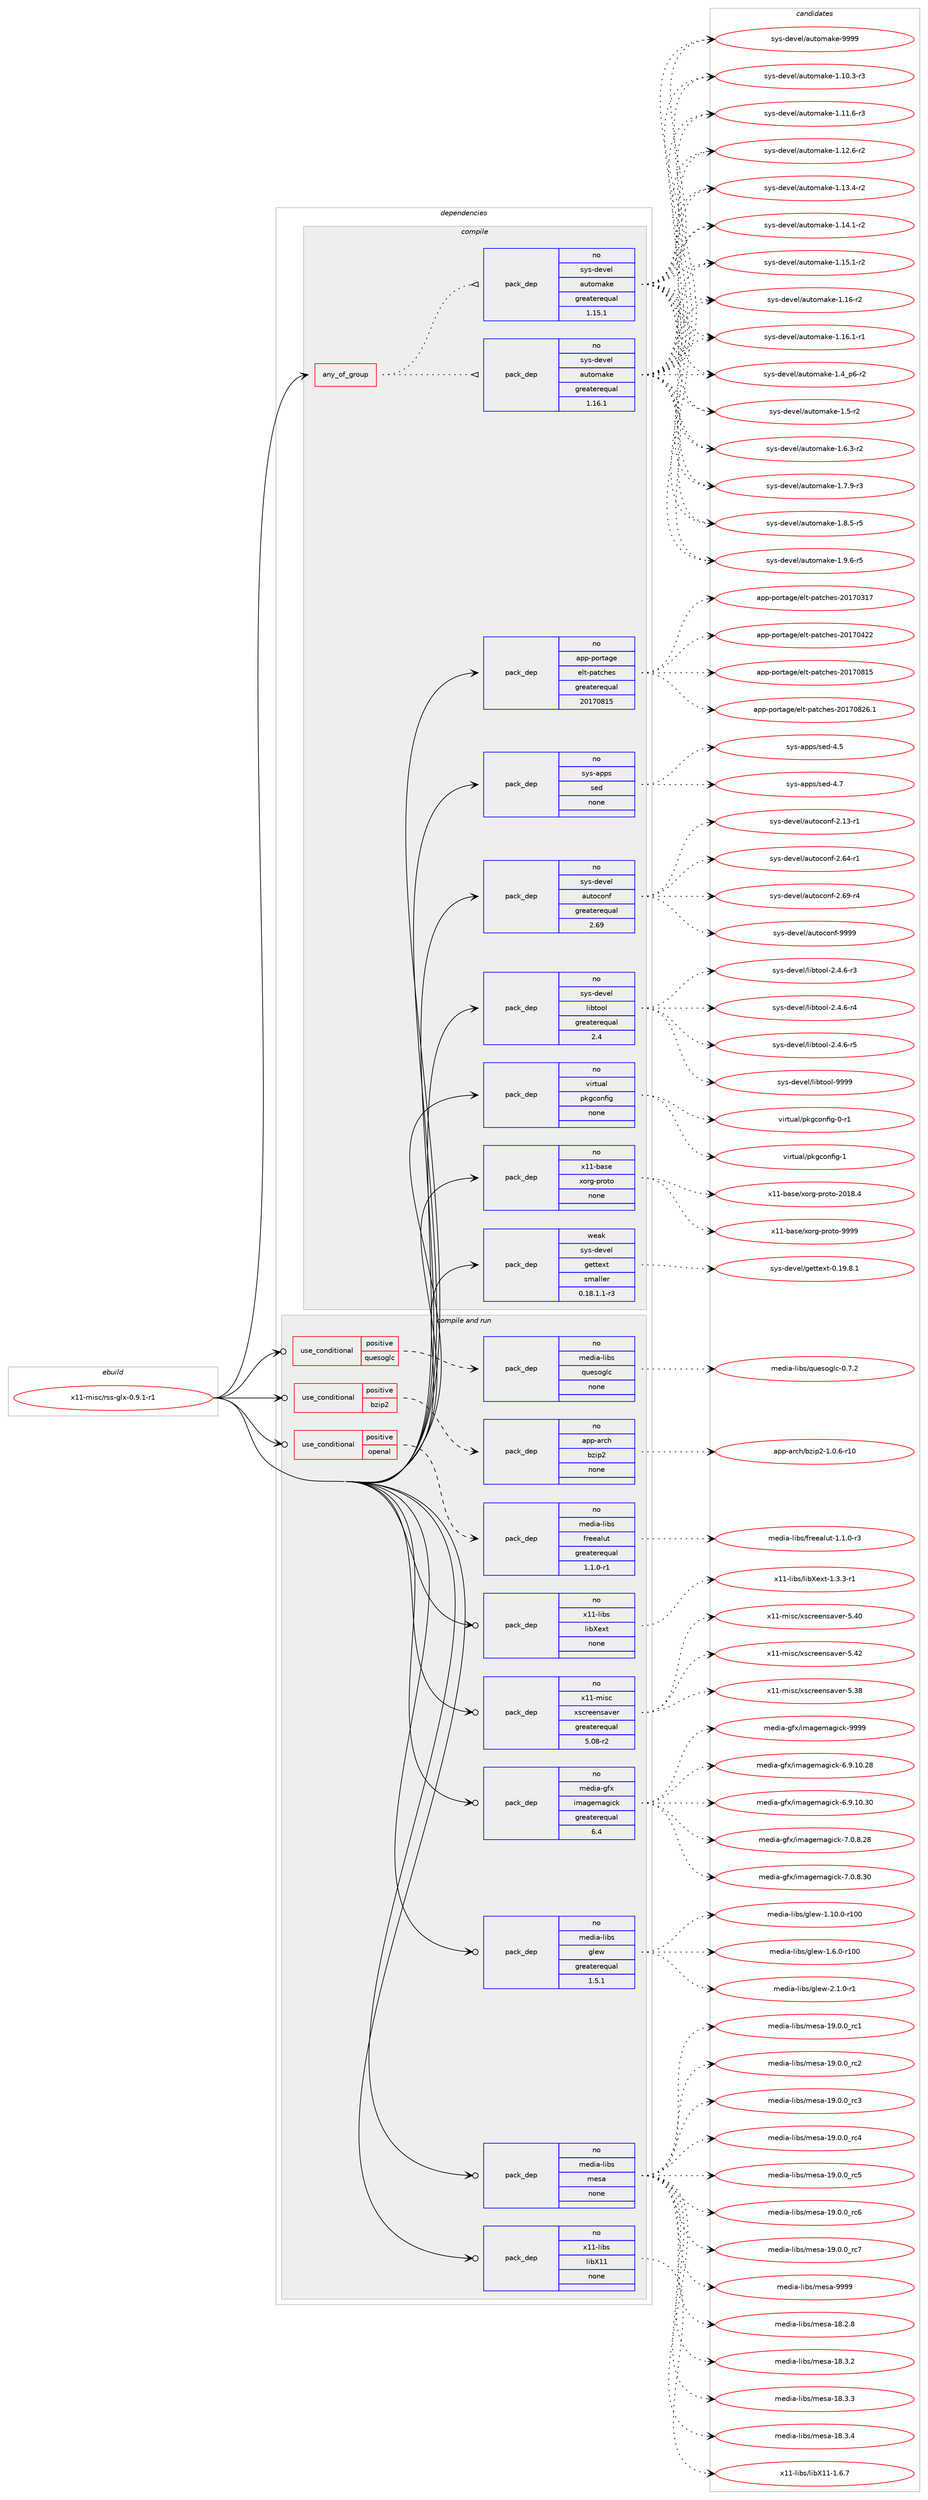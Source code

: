digraph prolog {

# *************
# Graph options
# *************

newrank=true;
concentrate=true;
compound=true;
graph [rankdir=LR,fontname=Helvetica,fontsize=10,ranksep=1.5];#, ranksep=2.5, nodesep=0.2];
edge  [arrowhead=vee];
node  [fontname=Helvetica,fontsize=10];

# **********
# The ebuild
# **********

subgraph cluster_leftcol {
color=gray;
rank=same;
label=<<i>ebuild</i>>;
id [label="x11-misc/rss-glx-0.9.1-r1", color=red, width=4, href="../x11-misc/rss-glx-0.9.1-r1.svg"];
}

# ****************
# The dependencies
# ****************

subgraph cluster_midcol {
color=gray;
label=<<i>dependencies</i>>;
subgraph cluster_compile {
fillcolor="#eeeeee";
style=filled;
label=<<i>compile</i>>;
subgraph any28710 {
dependency1764317 [label=<<TABLE BORDER="0" CELLBORDER="1" CELLSPACING="0" CELLPADDING="4"><TR><TD CELLPADDING="10">any_of_group</TD></TR></TABLE>>, shape=none, color=red];subgraph pack1267960 {
dependency1764318 [label=<<TABLE BORDER="0" CELLBORDER="1" CELLSPACING="0" CELLPADDING="4" WIDTH="220"><TR><TD ROWSPAN="6" CELLPADDING="30">pack_dep</TD></TR><TR><TD WIDTH="110">no</TD></TR><TR><TD>sys-devel</TD></TR><TR><TD>automake</TD></TR><TR><TD>greaterequal</TD></TR><TR><TD>1.16.1</TD></TR></TABLE>>, shape=none, color=blue];
}
dependency1764317:e -> dependency1764318:w [weight=20,style="dotted",arrowhead="oinv"];
subgraph pack1267961 {
dependency1764319 [label=<<TABLE BORDER="0" CELLBORDER="1" CELLSPACING="0" CELLPADDING="4" WIDTH="220"><TR><TD ROWSPAN="6" CELLPADDING="30">pack_dep</TD></TR><TR><TD WIDTH="110">no</TD></TR><TR><TD>sys-devel</TD></TR><TR><TD>automake</TD></TR><TR><TD>greaterequal</TD></TR><TR><TD>1.15.1</TD></TR></TABLE>>, shape=none, color=blue];
}
dependency1764317:e -> dependency1764319:w [weight=20,style="dotted",arrowhead="oinv"];
}
id:e -> dependency1764317:w [weight=20,style="solid",arrowhead="vee"];
subgraph pack1267962 {
dependency1764320 [label=<<TABLE BORDER="0" CELLBORDER="1" CELLSPACING="0" CELLPADDING="4" WIDTH="220"><TR><TD ROWSPAN="6" CELLPADDING="30">pack_dep</TD></TR><TR><TD WIDTH="110">no</TD></TR><TR><TD>app-portage</TD></TR><TR><TD>elt-patches</TD></TR><TR><TD>greaterequal</TD></TR><TR><TD>20170815</TD></TR></TABLE>>, shape=none, color=blue];
}
id:e -> dependency1764320:w [weight=20,style="solid",arrowhead="vee"];
subgraph pack1267963 {
dependency1764321 [label=<<TABLE BORDER="0" CELLBORDER="1" CELLSPACING="0" CELLPADDING="4" WIDTH="220"><TR><TD ROWSPAN="6" CELLPADDING="30">pack_dep</TD></TR><TR><TD WIDTH="110">no</TD></TR><TR><TD>sys-apps</TD></TR><TR><TD>sed</TD></TR><TR><TD>none</TD></TR><TR><TD></TD></TR></TABLE>>, shape=none, color=blue];
}
id:e -> dependency1764321:w [weight=20,style="solid",arrowhead="vee"];
subgraph pack1267964 {
dependency1764322 [label=<<TABLE BORDER="0" CELLBORDER="1" CELLSPACING="0" CELLPADDING="4" WIDTH="220"><TR><TD ROWSPAN="6" CELLPADDING="30">pack_dep</TD></TR><TR><TD WIDTH="110">no</TD></TR><TR><TD>sys-devel</TD></TR><TR><TD>autoconf</TD></TR><TR><TD>greaterequal</TD></TR><TR><TD>2.69</TD></TR></TABLE>>, shape=none, color=blue];
}
id:e -> dependency1764322:w [weight=20,style="solid",arrowhead="vee"];
subgraph pack1267965 {
dependency1764323 [label=<<TABLE BORDER="0" CELLBORDER="1" CELLSPACING="0" CELLPADDING="4" WIDTH="220"><TR><TD ROWSPAN="6" CELLPADDING="30">pack_dep</TD></TR><TR><TD WIDTH="110">no</TD></TR><TR><TD>sys-devel</TD></TR><TR><TD>libtool</TD></TR><TR><TD>greaterequal</TD></TR><TR><TD>2.4</TD></TR></TABLE>>, shape=none, color=blue];
}
id:e -> dependency1764323:w [weight=20,style="solid",arrowhead="vee"];
subgraph pack1267966 {
dependency1764324 [label=<<TABLE BORDER="0" CELLBORDER="1" CELLSPACING="0" CELLPADDING="4" WIDTH="220"><TR><TD ROWSPAN="6" CELLPADDING="30">pack_dep</TD></TR><TR><TD WIDTH="110">no</TD></TR><TR><TD>virtual</TD></TR><TR><TD>pkgconfig</TD></TR><TR><TD>none</TD></TR><TR><TD></TD></TR></TABLE>>, shape=none, color=blue];
}
id:e -> dependency1764324:w [weight=20,style="solid",arrowhead="vee"];
subgraph pack1267967 {
dependency1764325 [label=<<TABLE BORDER="0" CELLBORDER="1" CELLSPACING="0" CELLPADDING="4" WIDTH="220"><TR><TD ROWSPAN="6" CELLPADDING="30">pack_dep</TD></TR><TR><TD WIDTH="110">no</TD></TR><TR><TD>x11-base</TD></TR><TR><TD>xorg-proto</TD></TR><TR><TD>none</TD></TR><TR><TD></TD></TR></TABLE>>, shape=none, color=blue];
}
id:e -> dependency1764325:w [weight=20,style="solid",arrowhead="vee"];
subgraph pack1267968 {
dependency1764326 [label=<<TABLE BORDER="0" CELLBORDER="1" CELLSPACING="0" CELLPADDING="4" WIDTH="220"><TR><TD ROWSPAN="6" CELLPADDING="30">pack_dep</TD></TR><TR><TD WIDTH="110">weak</TD></TR><TR><TD>sys-devel</TD></TR><TR><TD>gettext</TD></TR><TR><TD>smaller</TD></TR><TR><TD>0.18.1.1-r3</TD></TR></TABLE>>, shape=none, color=blue];
}
id:e -> dependency1764326:w [weight=20,style="solid",arrowhead="vee"];
}
subgraph cluster_compileandrun {
fillcolor="#eeeeee";
style=filled;
label=<<i>compile and run</i>>;
subgraph cond466639 {
dependency1764327 [label=<<TABLE BORDER="0" CELLBORDER="1" CELLSPACING="0" CELLPADDING="4"><TR><TD ROWSPAN="3" CELLPADDING="10">use_conditional</TD></TR><TR><TD>positive</TD></TR><TR><TD>bzip2</TD></TR></TABLE>>, shape=none, color=red];
subgraph pack1267969 {
dependency1764328 [label=<<TABLE BORDER="0" CELLBORDER="1" CELLSPACING="0" CELLPADDING="4" WIDTH="220"><TR><TD ROWSPAN="6" CELLPADDING="30">pack_dep</TD></TR><TR><TD WIDTH="110">no</TD></TR><TR><TD>app-arch</TD></TR><TR><TD>bzip2</TD></TR><TR><TD>none</TD></TR><TR><TD></TD></TR></TABLE>>, shape=none, color=blue];
}
dependency1764327:e -> dependency1764328:w [weight=20,style="dashed",arrowhead="vee"];
}
id:e -> dependency1764327:w [weight=20,style="solid",arrowhead="odotvee"];
subgraph cond466640 {
dependency1764329 [label=<<TABLE BORDER="0" CELLBORDER="1" CELLSPACING="0" CELLPADDING="4"><TR><TD ROWSPAN="3" CELLPADDING="10">use_conditional</TD></TR><TR><TD>positive</TD></TR><TR><TD>openal</TD></TR></TABLE>>, shape=none, color=red];
subgraph pack1267970 {
dependency1764330 [label=<<TABLE BORDER="0" CELLBORDER="1" CELLSPACING="0" CELLPADDING="4" WIDTH="220"><TR><TD ROWSPAN="6" CELLPADDING="30">pack_dep</TD></TR><TR><TD WIDTH="110">no</TD></TR><TR><TD>media-libs</TD></TR><TR><TD>freealut</TD></TR><TR><TD>greaterequal</TD></TR><TR><TD>1.1.0-r1</TD></TR></TABLE>>, shape=none, color=blue];
}
dependency1764329:e -> dependency1764330:w [weight=20,style="dashed",arrowhead="vee"];
}
id:e -> dependency1764329:w [weight=20,style="solid",arrowhead="odotvee"];
subgraph cond466641 {
dependency1764331 [label=<<TABLE BORDER="0" CELLBORDER="1" CELLSPACING="0" CELLPADDING="4"><TR><TD ROWSPAN="3" CELLPADDING="10">use_conditional</TD></TR><TR><TD>positive</TD></TR><TR><TD>quesoglc</TD></TR></TABLE>>, shape=none, color=red];
subgraph pack1267971 {
dependency1764332 [label=<<TABLE BORDER="0" CELLBORDER="1" CELLSPACING="0" CELLPADDING="4" WIDTH="220"><TR><TD ROWSPAN="6" CELLPADDING="30">pack_dep</TD></TR><TR><TD WIDTH="110">no</TD></TR><TR><TD>media-libs</TD></TR><TR><TD>quesoglc</TD></TR><TR><TD>none</TD></TR><TR><TD></TD></TR></TABLE>>, shape=none, color=blue];
}
dependency1764331:e -> dependency1764332:w [weight=20,style="dashed",arrowhead="vee"];
}
id:e -> dependency1764331:w [weight=20,style="solid",arrowhead="odotvee"];
subgraph pack1267972 {
dependency1764333 [label=<<TABLE BORDER="0" CELLBORDER="1" CELLSPACING="0" CELLPADDING="4" WIDTH="220"><TR><TD ROWSPAN="6" CELLPADDING="30">pack_dep</TD></TR><TR><TD WIDTH="110">no</TD></TR><TR><TD>media-gfx</TD></TR><TR><TD>imagemagick</TD></TR><TR><TD>greaterequal</TD></TR><TR><TD>6.4</TD></TR></TABLE>>, shape=none, color=blue];
}
id:e -> dependency1764333:w [weight=20,style="solid",arrowhead="odotvee"];
subgraph pack1267973 {
dependency1764334 [label=<<TABLE BORDER="0" CELLBORDER="1" CELLSPACING="0" CELLPADDING="4" WIDTH="220"><TR><TD ROWSPAN="6" CELLPADDING="30">pack_dep</TD></TR><TR><TD WIDTH="110">no</TD></TR><TR><TD>media-libs</TD></TR><TR><TD>glew</TD></TR><TR><TD>greaterequal</TD></TR><TR><TD>1.5.1</TD></TR></TABLE>>, shape=none, color=blue];
}
id:e -> dependency1764334:w [weight=20,style="solid",arrowhead="odotvee"];
subgraph pack1267974 {
dependency1764335 [label=<<TABLE BORDER="0" CELLBORDER="1" CELLSPACING="0" CELLPADDING="4" WIDTH="220"><TR><TD ROWSPAN="6" CELLPADDING="30">pack_dep</TD></TR><TR><TD WIDTH="110">no</TD></TR><TR><TD>media-libs</TD></TR><TR><TD>mesa</TD></TR><TR><TD>none</TD></TR><TR><TD></TD></TR></TABLE>>, shape=none, color=blue];
}
id:e -> dependency1764335:w [weight=20,style="solid",arrowhead="odotvee"];
subgraph pack1267975 {
dependency1764336 [label=<<TABLE BORDER="0" CELLBORDER="1" CELLSPACING="0" CELLPADDING="4" WIDTH="220"><TR><TD ROWSPAN="6" CELLPADDING="30">pack_dep</TD></TR><TR><TD WIDTH="110">no</TD></TR><TR><TD>x11-libs</TD></TR><TR><TD>libX11</TD></TR><TR><TD>none</TD></TR><TR><TD></TD></TR></TABLE>>, shape=none, color=blue];
}
id:e -> dependency1764336:w [weight=20,style="solid",arrowhead="odotvee"];
subgraph pack1267976 {
dependency1764337 [label=<<TABLE BORDER="0" CELLBORDER="1" CELLSPACING="0" CELLPADDING="4" WIDTH="220"><TR><TD ROWSPAN="6" CELLPADDING="30">pack_dep</TD></TR><TR><TD WIDTH="110">no</TD></TR><TR><TD>x11-libs</TD></TR><TR><TD>libXext</TD></TR><TR><TD>none</TD></TR><TR><TD></TD></TR></TABLE>>, shape=none, color=blue];
}
id:e -> dependency1764337:w [weight=20,style="solid",arrowhead="odotvee"];
subgraph pack1267977 {
dependency1764338 [label=<<TABLE BORDER="0" CELLBORDER="1" CELLSPACING="0" CELLPADDING="4" WIDTH="220"><TR><TD ROWSPAN="6" CELLPADDING="30">pack_dep</TD></TR><TR><TD WIDTH="110">no</TD></TR><TR><TD>x11-misc</TD></TR><TR><TD>xscreensaver</TD></TR><TR><TD>greaterequal</TD></TR><TR><TD>5.08-r2</TD></TR></TABLE>>, shape=none, color=blue];
}
id:e -> dependency1764338:w [weight=20,style="solid",arrowhead="odotvee"];
}
subgraph cluster_run {
fillcolor="#eeeeee";
style=filled;
label=<<i>run</i>>;
}
}

# **************
# The candidates
# **************

subgraph cluster_choices {
rank=same;
color=gray;
label=<<i>candidates</i>>;

subgraph choice1267960 {
color=black;
nodesep=1;
choice11512111545100101118101108479711711611110997107101454946494846514511451 [label="sys-devel/automake-1.10.3-r3", color=red, width=4,href="../sys-devel/automake-1.10.3-r3.svg"];
choice11512111545100101118101108479711711611110997107101454946494946544511451 [label="sys-devel/automake-1.11.6-r3", color=red, width=4,href="../sys-devel/automake-1.11.6-r3.svg"];
choice11512111545100101118101108479711711611110997107101454946495046544511450 [label="sys-devel/automake-1.12.6-r2", color=red, width=4,href="../sys-devel/automake-1.12.6-r2.svg"];
choice11512111545100101118101108479711711611110997107101454946495146524511450 [label="sys-devel/automake-1.13.4-r2", color=red, width=4,href="../sys-devel/automake-1.13.4-r2.svg"];
choice11512111545100101118101108479711711611110997107101454946495246494511450 [label="sys-devel/automake-1.14.1-r2", color=red, width=4,href="../sys-devel/automake-1.14.1-r2.svg"];
choice11512111545100101118101108479711711611110997107101454946495346494511450 [label="sys-devel/automake-1.15.1-r2", color=red, width=4,href="../sys-devel/automake-1.15.1-r2.svg"];
choice1151211154510010111810110847971171161111099710710145494649544511450 [label="sys-devel/automake-1.16-r2", color=red, width=4,href="../sys-devel/automake-1.16-r2.svg"];
choice11512111545100101118101108479711711611110997107101454946495446494511449 [label="sys-devel/automake-1.16.1-r1", color=red, width=4,href="../sys-devel/automake-1.16.1-r1.svg"];
choice115121115451001011181011084797117116111109971071014549465295112544511450 [label="sys-devel/automake-1.4_p6-r2", color=red, width=4,href="../sys-devel/automake-1.4_p6-r2.svg"];
choice11512111545100101118101108479711711611110997107101454946534511450 [label="sys-devel/automake-1.5-r2", color=red, width=4,href="../sys-devel/automake-1.5-r2.svg"];
choice115121115451001011181011084797117116111109971071014549465446514511450 [label="sys-devel/automake-1.6.3-r2", color=red, width=4,href="../sys-devel/automake-1.6.3-r2.svg"];
choice115121115451001011181011084797117116111109971071014549465546574511451 [label="sys-devel/automake-1.7.9-r3", color=red, width=4,href="../sys-devel/automake-1.7.9-r3.svg"];
choice115121115451001011181011084797117116111109971071014549465646534511453 [label="sys-devel/automake-1.8.5-r5", color=red, width=4,href="../sys-devel/automake-1.8.5-r5.svg"];
choice115121115451001011181011084797117116111109971071014549465746544511453 [label="sys-devel/automake-1.9.6-r5", color=red, width=4,href="../sys-devel/automake-1.9.6-r5.svg"];
choice115121115451001011181011084797117116111109971071014557575757 [label="sys-devel/automake-9999", color=red, width=4,href="../sys-devel/automake-9999.svg"];
dependency1764318:e -> choice11512111545100101118101108479711711611110997107101454946494846514511451:w [style=dotted,weight="100"];
dependency1764318:e -> choice11512111545100101118101108479711711611110997107101454946494946544511451:w [style=dotted,weight="100"];
dependency1764318:e -> choice11512111545100101118101108479711711611110997107101454946495046544511450:w [style=dotted,weight="100"];
dependency1764318:e -> choice11512111545100101118101108479711711611110997107101454946495146524511450:w [style=dotted,weight="100"];
dependency1764318:e -> choice11512111545100101118101108479711711611110997107101454946495246494511450:w [style=dotted,weight="100"];
dependency1764318:e -> choice11512111545100101118101108479711711611110997107101454946495346494511450:w [style=dotted,weight="100"];
dependency1764318:e -> choice1151211154510010111810110847971171161111099710710145494649544511450:w [style=dotted,weight="100"];
dependency1764318:e -> choice11512111545100101118101108479711711611110997107101454946495446494511449:w [style=dotted,weight="100"];
dependency1764318:e -> choice115121115451001011181011084797117116111109971071014549465295112544511450:w [style=dotted,weight="100"];
dependency1764318:e -> choice11512111545100101118101108479711711611110997107101454946534511450:w [style=dotted,weight="100"];
dependency1764318:e -> choice115121115451001011181011084797117116111109971071014549465446514511450:w [style=dotted,weight="100"];
dependency1764318:e -> choice115121115451001011181011084797117116111109971071014549465546574511451:w [style=dotted,weight="100"];
dependency1764318:e -> choice115121115451001011181011084797117116111109971071014549465646534511453:w [style=dotted,weight="100"];
dependency1764318:e -> choice115121115451001011181011084797117116111109971071014549465746544511453:w [style=dotted,weight="100"];
dependency1764318:e -> choice115121115451001011181011084797117116111109971071014557575757:w [style=dotted,weight="100"];
}
subgraph choice1267961 {
color=black;
nodesep=1;
choice11512111545100101118101108479711711611110997107101454946494846514511451 [label="sys-devel/automake-1.10.3-r3", color=red, width=4,href="../sys-devel/automake-1.10.3-r3.svg"];
choice11512111545100101118101108479711711611110997107101454946494946544511451 [label="sys-devel/automake-1.11.6-r3", color=red, width=4,href="../sys-devel/automake-1.11.6-r3.svg"];
choice11512111545100101118101108479711711611110997107101454946495046544511450 [label="sys-devel/automake-1.12.6-r2", color=red, width=4,href="../sys-devel/automake-1.12.6-r2.svg"];
choice11512111545100101118101108479711711611110997107101454946495146524511450 [label="sys-devel/automake-1.13.4-r2", color=red, width=4,href="../sys-devel/automake-1.13.4-r2.svg"];
choice11512111545100101118101108479711711611110997107101454946495246494511450 [label="sys-devel/automake-1.14.1-r2", color=red, width=4,href="../sys-devel/automake-1.14.1-r2.svg"];
choice11512111545100101118101108479711711611110997107101454946495346494511450 [label="sys-devel/automake-1.15.1-r2", color=red, width=4,href="../sys-devel/automake-1.15.1-r2.svg"];
choice1151211154510010111810110847971171161111099710710145494649544511450 [label="sys-devel/automake-1.16-r2", color=red, width=4,href="../sys-devel/automake-1.16-r2.svg"];
choice11512111545100101118101108479711711611110997107101454946495446494511449 [label="sys-devel/automake-1.16.1-r1", color=red, width=4,href="../sys-devel/automake-1.16.1-r1.svg"];
choice115121115451001011181011084797117116111109971071014549465295112544511450 [label="sys-devel/automake-1.4_p6-r2", color=red, width=4,href="../sys-devel/automake-1.4_p6-r2.svg"];
choice11512111545100101118101108479711711611110997107101454946534511450 [label="sys-devel/automake-1.5-r2", color=red, width=4,href="../sys-devel/automake-1.5-r2.svg"];
choice115121115451001011181011084797117116111109971071014549465446514511450 [label="sys-devel/automake-1.6.3-r2", color=red, width=4,href="../sys-devel/automake-1.6.3-r2.svg"];
choice115121115451001011181011084797117116111109971071014549465546574511451 [label="sys-devel/automake-1.7.9-r3", color=red, width=4,href="../sys-devel/automake-1.7.9-r3.svg"];
choice115121115451001011181011084797117116111109971071014549465646534511453 [label="sys-devel/automake-1.8.5-r5", color=red, width=4,href="../sys-devel/automake-1.8.5-r5.svg"];
choice115121115451001011181011084797117116111109971071014549465746544511453 [label="sys-devel/automake-1.9.6-r5", color=red, width=4,href="../sys-devel/automake-1.9.6-r5.svg"];
choice115121115451001011181011084797117116111109971071014557575757 [label="sys-devel/automake-9999", color=red, width=4,href="../sys-devel/automake-9999.svg"];
dependency1764319:e -> choice11512111545100101118101108479711711611110997107101454946494846514511451:w [style=dotted,weight="100"];
dependency1764319:e -> choice11512111545100101118101108479711711611110997107101454946494946544511451:w [style=dotted,weight="100"];
dependency1764319:e -> choice11512111545100101118101108479711711611110997107101454946495046544511450:w [style=dotted,weight="100"];
dependency1764319:e -> choice11512111545100101118101108479711711611110997107101454946495146524511450:w [style=dotted,weight="100"];
dependency1764319:e -> choice11512111545100101118101108479711711611110997107101454946495246494511450:w [style=dotted,weight="100"];
dependency1764319:e -> choice11512111545100101118101108479711711611110997107101454946495346494511450:w [style=dotted,weight="100"];
dependency1764319:e -> choice1151211154510010111810110847971171161111099710710145494649544511450:w [style=dotted,weight="100"];
dependency1764319:e -> choice11512111545100101118101108479711711611110997107101454946495446494511449:w [style=dotted,weight="100"];
dependency1764319:e -> choice115121115451001011181011084797117116111109971071014549465295112544511450:w [style=dotted,weight="100"];
dependency1764319:e -> choice11512111545100101118101108479711711611110997107101454946534511450:w [style=dotted,weight="100"];
dependency1764319:e -> choice115121115451001011181011084797117116111109971071014549465446514511450:w [style=dotted,weight="100"];
dependency1764319:e -> choice115121115451001011181011084797117116111109971071014549465546574511451:w [style=dotted,weight="100"];
dependency1764319:e -> choice115121115451001011181011084797117116111109971071014549465646534511453:w [style=dotted,weight="100"];
dependency1764319:e -> choice115121115451001011181011084797117116111109971071014549465746544511453:w [style=dotted,weight="100"];
dependency1764319:e -> choice115121115451001011181011084797117116111109971071014557575757:w [style=dotted,weight="100"];
}
subgraph choice1267962 {
color=black;
nodesep=1;
choice97112112451121111141169710310147101108116451129711699104101115455048495548514955 [label="app-portage/elt-patches-20170317", color=red, width=4,href="../app-portage/elt-patches-20170317.svg"];
choice97112112451121111141169710310147101108116451129711699104101115455048495548525050 [label="app-portage/elt-patches-20170422", color=red, width=4,href="../app-portage/elt-patches-20170422.svg"];
choice97112112451121111141169710310147101108116451129711699104101115455048495548564953 [label="app-portage/elt-patches-20170815", color=red, width=4,href="../app-portage/elt-patches-20170815.svg"];
choice971121124511211111411697103101471011081164511297116991041011154550484955485650544649 [label="app-portage/elt-patches-20170826.1", color=red, width=4,href="../app-portage/elt-patches-20170826.1.svg"];
dependency1764320:e -> choice97112112451121111141169710310147101108116451129711699104101115455048495548514955:w [style=dotted,weight="100"];
dependency1764320:e -> choice97112112451121111141169710310147101108116451129711699104101115455048495548525050:w [style=dotted,weight="100"];
dependency1764320:e -> choice97112112451121111141169710310147101108116451129711699104101115455048495548564953:w [style=dotted,weight="100"];
dependency1764320:e -> choice971121124511211111411697103101471011081164511297116991041011154550484955485650544649:w [style=dotted,weight="100"];
}
subgraph choice1267963 {
color=black;
nodesep=1;
choice11512111545971121121154711510110045524653 [label="sys-apps/sed-4.5", color=red, width=4,href="../sys-apps/sed-4.5.svg"];
choice11512111545971121121154711510110045524655 [label="sys-apps/sed-4.7", color=red, width=4,href="../sys-apps/sed-4.7.svg"];
dependency1764321:e -> choice11512111545971121121154711510110045524653:w [style=dotted,weight="100"];
dependency1764321:e -> choice11512111545971121121154711510110045524655:w [style=dotted,weight="100"];
}
subgraph choice1267964 {
color=black;
nodesep=1;
choice1151211154510010111810110847971171161119911111010245504649514511449 [label="sys-devel/autoconf-2.13-r1", color=red, width=4,href="../sys-devel/autoconf-2.13-r1.svg"];
choice1151211154510010111810110847971171161119911111010245504654524511449 [label="sys-devel/autoconf-2.64-r1", color=red, width=4,href="../sys-devel/autoconf-2.64-r1.svg"];
choice1151211154510010111810110847971171161119911111010245504654574511452 [label="sys-devel/autoconf-2.69-r4", color=red, width=4,href="../sys-devel/autoconf-2.69-r4.svg"];
choice115121115451001011181011084797117116111991111101024557575757 [label="sys-devel/autoconf-9999", color=red, width=4,href="../sys-devel/autoconf-9999.svg"];
dependency1764322:e -> choice1151211154510010111810110847971171161119911111010245504649514511449:w [style=dotted,weight="100"];
dependency1764322:e -> choice1151211154510010111810110847971171161119911111010245504654524511449:w [style=dotted,weight="100"];
dependency1764322:e -> choice1151211154510010111810110847971171161119911111010245504654574511452:w [style=dotted,weight="100"];
dependency1764322:e -> choice115121115451001011181011084797117116111991111101024557575757:w [style=dotted,weight="100"];
}
subgraph choice1267965 {
color=black;
nodesep=1;
choice1151211154510010111810110847108105981161111111084550465246544511451 [label="sys-devel/libtool-2.4.6-r3", color=red, width=4,href="../sys-devel/libtool-2.4.6-r3.svg"];
choice1151211154510010111810110847108105981161111111084550465246544511452 [label="sys-devel/libtool-2.4.6-r4", color=red, width=4,href="../sys-devel/libtool-2.4.6-r4.svg"];
choice1151211154510010111810110847108105981161111111084550465246544511453 [label="sys-devel/libtool-2.4.6-r5", color=red, width=4,href="../sys-devel/libtool-2.4.6-r5.svg"];
choice1151211154510010111810110847108105981161111111084557575757 [label="sys-devel/libtool-9999", color=red, width=4,href="../sys-devel/libtool-9999.svg"];
dependency1764323:e -> choice1151211154510010111810110847108105981161111111084550465246544511451:w [style=dotted,weight="100"];
dependency1764323:e -> choice1151211154510010111810110847108105981161111111084550465246544511452:w [style=dotted,weight="100"];
dependency1764323:e -> choice1151211154510010111810110847108105981161111111084550465246544511453:w [style=dotted,weight="100"];
dependency1764323:e -> choice1151211154510010111810110847108105981161111111084557575757:w [style=dotted,weight="100"];
}
subgraph choice1267966 {
color=black;
nodesep=1;
choice11810511411611797108471121071039911111010210510345484511449 [label="virtual/pkgconfig-0-r1", color=red, width=4,href="../virtual/pkgconfig-0-r1.svg"];
choice1181051141161179710847112107103991111101021051034549 [label="virtual/pkgconfig-1", color=red, width=4,href="../virtual/pkgconfig-1.svg"];
dependency1764324:e -> choice11810511411611797108471121071039911111010210510345484511449:w [style=dotted,weight="100"];
dependency1764324:e -> choice1181051141161179710847112107103991111101021051034549:w [style=dotted,weight="100"];
}
subgraph choice1267967 {
color=black;
nodesep=1;
choice1204949459897115101471201111141034511211411111611145504849564652 [label="x11-base/xorg-proto-2018.4", color=red, width=4,href="../x11-base/xorg-proto-2018.4.svg"];
choice120494945989711510147120111114103451121141111161114557575757 [label="x11-base/xorg-proto-9999", color=red, width=4,href="../x11-base/xorg-proto-9999.svg"];
dependency1764325:e -> choice1204949459897115101471201111141034511211411111611145504849564652:w [style=dotted,weight="100"];
dependency1764325:e -> choice120494945989711510147120111114103451121141111161114557575757:w [style=dotted,weight="100"];
}
subgraph choice1267968 {
color=black;
nodesep=1;
choice1151211154510010111810110847103101116116101120116454846495746564649 [label="sys-devel/gettext-0.19.8.1", color=red, width=4,href="../sys-devel/gettext-0.19.8.1.svg"];
dependency1764326:e -> choice1151211154510010111810110847103101116116101120116454846495746564649:w [style=dotted,weight="100"];
}
subgraph choice1267969 {
color=black;
nodesep=1;
choice97112112459711499104479812210511250454946484654451144948 [label="app-arch/bzip2-1.0.6-r10", color=red, width=4,href="../app-arch/bzip2-1.0.6-r10.svg"];
dependency1764328:e -> choice97112112459711499104479812210511250454946484654451144948:w [style=dotted,weight="100"];
}
subgraph choice1267970 {
color=black;
nodesep=1;
choice10910110010597451081059811547102114101101971081171164549464946484511451 [label="media-libs/freealut-1.1.0-r3", color=red, width=4,href="../media-libs/freealut-1.1.0-r3.svg"];
dependency1764330:e -> choice10910110010597451081059811547102114101101971081171164549464946484511451:w [style=dotted,weight="100"];
}
subgraph choice1267971 {
color=black;
nodesep=1;
choice1091011001059745108105981154711311710111511110310899454846554650 [label="media-libs/quesoglc-0.7.2", color=red, width=4,href="../media-libs/quesoglc-0.7.2.svg"];
dependency1764332:e -> choice1091011001059745108105981154711311710111511110310899454846554650:w [style=dotted,weight="100"];
}
subgraph choice1267972 {
color=black;
nodesep=1;
choice10910110010597451031021204710510997103101109971031059910745544657464948465056 [label="media-gfx/imagemagick-6.9.10.28", color=red, width=4,href="../media-gfx/imagemagick-6.9.10.28.svg"];
choice10910110010597451031021204710510997103101109971031059910745544657464948465148 [label="media-gfx/imagemagick-6.9.10.30", color=red, width=4,href="../media-gfx/imagemagick-6.9.10.30.svg"];
choice109101100105974510310212047105109971031011099710310599107455546484656465056 [label="media-gfx/imagemagick-7.0.8.28", color=red, width=4,href="../media-gfx/imagemagick-7.0.8.28.svg"];
choice109101100105974510310212047105109971031011099710310599107455546484656465148 [label="media-gfx/imagemagick-7.0.8.30", color=red, width=4,href="../media-gfx/imagemagick-7.0.8.30.svg"];
choice1091011001059745103102120471051099710310110997103105991074557575757 [label="media-gfx/imagemagick-9999", color=red, width=4,href="../media-gfx/imagemagick-9999.svg"];
dependency1764333:e -> choice10910110010597451031021204710510997103101109971031059910745544657464948465056:w [style=dotted,weight="100"];
dependency1764333:e -> choice10910110010597451031021204710510997103101109971031059910745544657464948465148:w [style=dotted,weight="100"];
dependency1764333:e -> choice109101100105974510310212047105109971031011099710310599107455546484656465056:w [style=dotted,weight="100"];
dependency1764333:e -> choice109101100105974510310212047105109971031011099710310599107455546484656465148:w [style=dotted,weight="100"];
dependency1764333:e -> choice1091011001059745103102120471051099710310110997103105991074557575757:w [style=dotted,weight="100"];
}
subgraph choice1267973 {
color=black;
nodesep=1;
choice109101100105974510810598115471031081011194549464948464845114494848 [label="media-libs/glew-1.10.0-r100", color=red, width=4,href="../media-libs/glew-1.10.0-r100.svg"];
choice1091011001059745108105981154710310810111945494654464845114494848 [label="media-libs/glew-1.6.0-r100", color=red, width=4,href="../media-libs/glew-1.6.0-r100.svg"];
choice109101100105974510810598115471031081011194550464946484511449 [label="media-libs/glew-2.1.0-r1", color=red, width=4,href="../media-libs/glew-2.1.0-r1.svg"];
dependency1764334:e -> choice109101100105974510810598115471031081011194549464948464845114494848:w [style=dotted,weight="100"];
dependency1764334:e -> choice1091011001059745108105981154710310810111945494654464845114494848:w [style=dotted,weight="100"];
dependency1764334:e -> choice109101100105974510810598115471031081011194550464946484511449:w [style=dotted,weight="100"];
}
subgraph choice1267974 {
color=black;
nodesep=1;
choice109101100105974510810598115471091011159745495646504656 [label="media-libs/mesa-18.2.8", color=red, width=4,href="../media-libs/mesa-18.2.8.svg"];
choice109101100105974510810598115471091011159745495646514650 [label="media-libs/mesa-18.3.2", color=red, width=4,href="../media-libs/mesa-18.3.2.svg"];
choice109101100105974510810598115471091011159745495646514651 [label="media-libs/mesa-18.3.3", color=red, width=4,href="../media-libs/mesa-18.3.3.svg"];
choice109101100105974510810598115471091011159745495646514652 [label="media-libs/mesa-18.3.4", color=red, width=4,href="../media-libs/mesa-18.3.4.svg"];
choice109101100105974510810598115471091011159745495746484648951149949 [label="media-libs/mesa-19.0.0_rc1", color=red, width=4,href="../media-libs/mesa-19.0.0_rc1.svg"];
choice109101100105974510810598115471091011159745495746484648951149950 [label="media-libs/mesa-19.0.0_rc2", color=red, width=4,href="../media-libs/mesa-19.0.0_rc2.svg"];
choice109101100105974510810598115471091011159745495746484648951149951 [label="media-libs/mesa-19.0.0_rc3", color=red, width=4,href="../media-libs/mesa-19.0.0_rc3.svg"];
choice109101100105974510810598115471091011159745495746484648951149952 [label="media-libs/mesa-19.0.0_rc4", color=red, width=4,href="../media-libs/mesa-19.0.0_rc4.svg"];
choice109101100105974510810598115471091011159745495746484648951149953 [label="media-libs/mesa-19.0.0_rc5", color=red, width=4,href="../media-libs/mesa-19.0.0_rc5.svg"];
choice109101100105974510810598115471091011159745495746484648951149954 [label="media-libs/mesa-19.0.0_rc6", color=red, width=4,href="../media-libs/mesa-19.0.0_rc6.svg"];
choice109101100105974510810598115471091011159745495746484648951149955 [label="media-libs/mesa-19.0.0_rc7", color=red, width=4,href="../media-libs/mesa-19.0.0_rc7.svg"];
choice10910110010597451081059811547109101115974557575757 [label="media-libs/mesa-9999", color=red, width=4,href="../media-libs/mesa-9999.svg"];
dependency1764335:e -> choice109101100105974510810598115471091011159745495646504656:w [style=dotted,weight="100"];
dependency1764335:e -> choice109101100105974510810598115471091011159745495646514650:w [style=dotted,weight="100"];
dependency1764335:e -> choice109101100105974510810598115471091011159745495646514651:w [style=dotted,weight="100"];
dependency1764335:e -> choice109101100105974510810598115471091011159745495646514652:w [style=dotted,weight="100"];
dependency1764335:e -> choice109101100105974510810598115471091011159745495746484648951149949:w [style=dotted,weight="100"];
dependency1764335:e -> choice109101100105974510810598115471091011159745495746484648951149950:w [style=dotted,weight="100"];
dependency1764335:e -> choice109101100105974510810598115471091011159745495746484648951149951:w [style=dotted,weight="100"];
dependency1764335:e -> choice109101100105974510810598115471091011159745495746484648951149952:w [style=dotted,weight="100"];
dependency1764335:e -> choice109101100105974510810598115471091011159745495746484648951149953:w [style=dotted,weight="100"];
dependency1764335:e -> choice109101100105974510810598115471091011159745495746484648951149954:w [style=dotted,weight="100"];
dependency1764335:e -> choice109101100105974510810598115471091011159745495746484648951149955:w [style=dotted,weight="100"];
dependency1764335:e -> choice10910110010597451081059811547109101115974557575757:w [style=dotted,weight="100"];
}
subgraph choice1267975 {
color=black;
nodesep=1;
choice120494945108105981154710810598884949454946544655 [label="x11-libs/libX11-1.6.7", color=red, width=4,href="../x11-libs/libX11-1.6.7.svg"];
dependency1764336:e -> choice120494945108105981154710810598884949454946544655:w [style=dotted,weight="100"];
}
subgraph choice1267976 {
color=black;
nodesep=1;
choice120494945108105981154710810598881011201164549465146514511449 [label="x11-libs/libXext-1.3.3-r1", color=red, width=4,href="../x11-libs/libXext-1.3.3-r1.svg"];
dependency1764337:e -> choice120494945108105981154710810598881011201164549465146514511449:w [style=dotted,weight="100"];
}
subgraph choice1267977 {
color=black;
nodesep=1;
choice120494945109105115994712011599114101101110115971181011144553465156 [label="x11-misc/xscreensaver-5.38", color=red, width=4,href="../x11-misc/xscreensaver-5.38.svg"];
choice120494945109105115994712011599114101101110115971181011144553465248 [label="x11-misc/xscreensaver-5.40", color=red, width=4,href="../x11-misc/xscreensaver-5.40.svg"];
choice120494945109105115994712011599114101101110115971181011144553465250 [label="x11-misc/xscreensaver-5.42", color=red, width=4,href="../x11-misc/xscreensaver-5.42.svg"];
dependency1764338:e -> choice120494945109105115994712011599114101101110115971181011144553465156:w [style=dotted,weight="100"];
dependency1764338:e -> choice120494945109105115994712011599114101101110115971181011144553465248:w [style=dotted,weight="100"];
dependency1764338:e -> choice120494945109105115994712011599114101101110115971181011144553465250:w [style=dotted,weight="100"];
}
}

}
